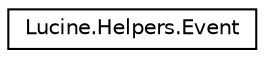 digraph "Graphical Class Hierarchy"
{
 // LATEX_PDF_SIZE
  edge [fontname="Helvetica",fontsize="10",labelfontname="Helvetica",labelfontsize="10"];
  node [fontname="Helvetica",fontsize="10",shape=record];
  rankdir="LR";
  Node0 [label="Lucine.Helpers.Event",height=0.2,width=0.4,color="black", fillcolor="white", style="filled",URL="$class_lucine_1_1_helpers_1_1_event.html",tooltip="Events with no parameter"];
}
